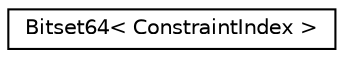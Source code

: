 digraph "Graphical Class Hierarchy"
{
 // LATEX_PDF_SIZE
  edge [fontname="Helvetica",fontsize="10",labelfontname="Helvetica",labelfontsize="10"];
  node [fontname="Helvetica",fontsize="10",shape=record];
  rankdir="LR";
  Node0 [label="Bitset64\< ConstraintIndex \>",height=0.2,width=0.4,color="black", fillcolor="white", style="filled",URL="$classoperations__research_1_1_bitset64.html",tooltip=" "];
}
